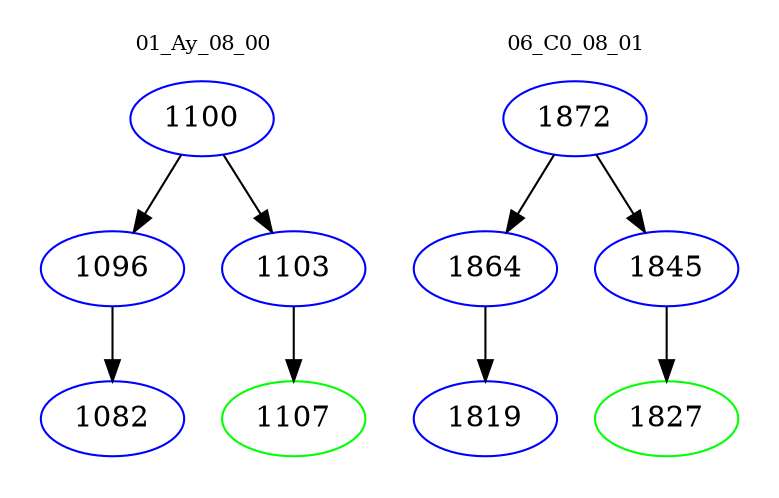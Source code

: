 digraph{
subgraph cluster_0 {
color = white
label = "01_Ay_08_00";
fontsize=10;
T0_1100 [label="1100", color="blue"]
T0_1100 -> T0_1096 [color="black"]
T0_1096 [label="1096", color="blue"]
T0_1096 -> T0_1082 [color="black"]
T0_1082 [label="1082", color="blue"]
T0_1100 -> T0_1103 [color="black"]
T0_1103 [label="1103", color="blue"]
T0_1103 -> T0_1107 [color="black"]
T0_1107 [label="1107", color="green"]
}
subgraph cluster_1 {
color = white
label = "06_C0_08_01";
fontsize=10;
T1_1872 [label="1872", color="blue"]
T1_1872 -> T1_1864 [color="black"]
T1_1864 [label="1864", color="blue"]
T1_1864 -> T1_1819 [color="black"]
T1_1819 [label="1819", color="blue"]
T1_1872 -> T1_1845 [color="black"]
T1_1845 [label="1845", color="blue"]
T1_1845 -> T1_1827 [color="black"]
T1_1827 [label="1827", color="green"]
}
}
